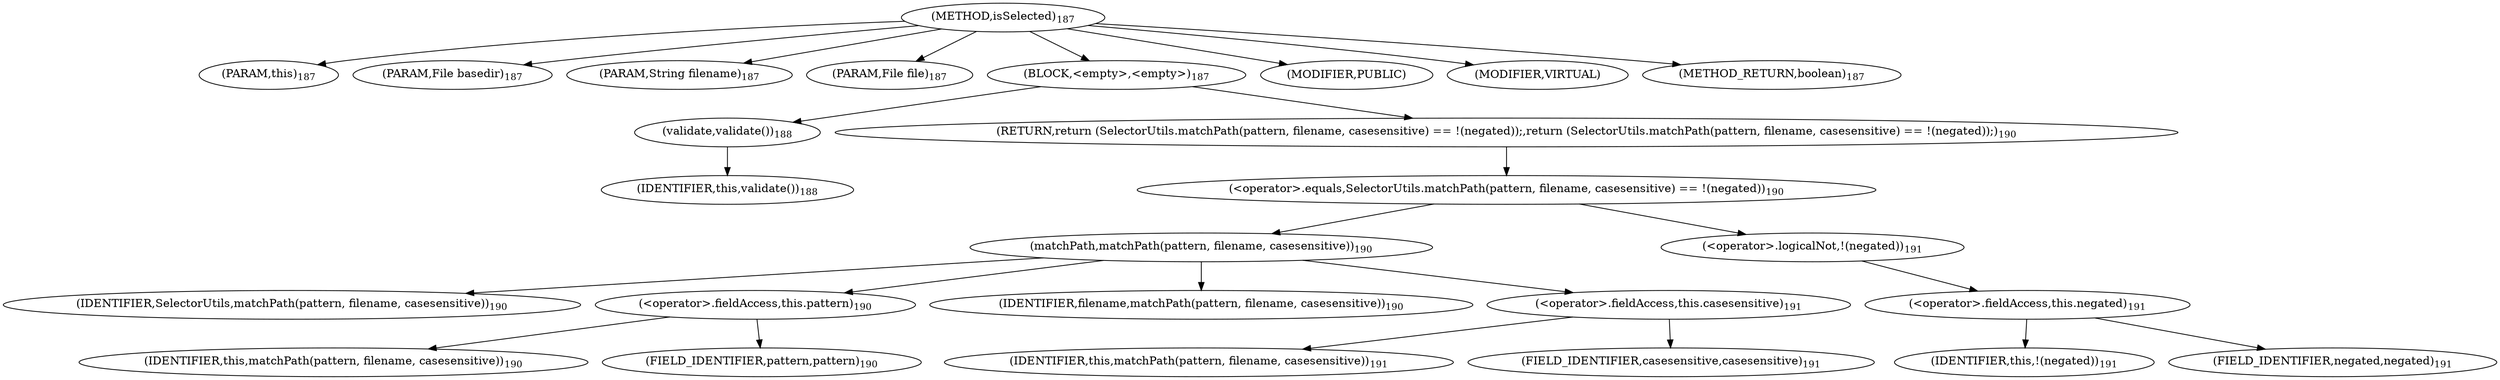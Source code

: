 digraph "isSelected" {  
"268" [label = <(METHOD,isSelected)<SUB>187</SUB>> ]
"19" [label = <(PARAM,this)<SUB>187</SUB>> ]
"269" [label = <(PARAM,File basedir)<SUB>187</SUB>> ]
"270" [label = <(PARAM,String filename)<SUB>187</SUB>> ]
"271" [label = <(PARAM,File file)<SUB>187</SUB>> ]
"272" [label = <(BLOCK,&lt;empty&gt;,&lt;empty&gt;)<SUB>187</SUB>> ]
"273" [label = <(validate,validate())<SUB>188</SUB>> ]
"18" [label = <(IDENTIFIER,this,validate())<SUB>188</SUB>> ]
"274" [label = <(RETURN,return (SelectorUtils.matchPath(pattern, filename, casesensitive) == !(negated));,return (SelectorUtils.matchPath(pattern, filename, casesensitive) == !(negated));)<SUB>190</SUB>> ]
"275" [label = <(&lt;operator&gt;.equals,SelectorUtils.matchPath(pattern, filename, casesensitive) == !(negated))<SUB>190</SUB>> ]
"276" [label = <(matchPath,matchPath(pattern, filename, casesensitive))<SUB>190</SUB>> ]
"277" [label = <(IDENTIFIER,SelectorUtils,matchPath(pattern, filename, casesensitive))<SUB>190</SUB>> ]
"278" [label = <(&lt;operator&gt;.fieldAccess,this.pattern)<SUB>190</SUB>> ]
"279" [label = <(IDENTIFIER,this,matchPath(pattern, filename, casesensitive))<SUB>190</SUB>> ]
"280" [label = <(FIELD_IDENTIFIER,pattern,pattern)<SUB>190</SUB>> ]
"281" [label = <(IDENTIFIER,filename,matchPath(pattern, filename, casesensitive))<SUB>190</SUB>> ]
"282" [label = <(&lt;operator&gt;.fieldAccess,this.casesensitive)<SUB>191</SUB>> ]
"283" [label = <(IDENTIFIER,this,matchPath(pattern, filename, casesensitive))<SUB>191</SUB>> ]
"284" [label = <(FIELD_IDENTIFIER,casesensitive,casesensitive)<SUB>191</SUB>> ]
"285" [label = <(&lt;operator&gt;.logicalNot,!(negated))<SUB>191</SUB>> ]
"286" [label = <(&lt;operator&gt;.fieldAccess,this.negated)<SUB>191</SUB>> ]
"287" [label = <(IDENTIFIER,this,!(negated))<SUB>191</SUB>> ]
"288" [label = <(FIELD_IDENTIFIER,negated,negated)<SUB>191</SUB>> ]
"289" [label = <(MODIFIER,PUBLIC)> ]
"290" [label = <(MODIFIER,VIRTUAL)> ]
"291" [label = <(METHOD_RETURN,boolean)<SUB>187</SUB>> ]
  "268" -> "19" 
  "268" -> "269" 
  "268" -> "270" 
  "268" -> "271" 
  "268" -> "272" 
  "268" -> "289" 
  "268" -> "290" 
  "268" -> "291" 
  "272" -> "273" 
  "272" -> "274" 
  "273" -> "18" 
  "274" -> "275" 
  "275" -> "276" 
  "275" -> "285" 
  "276" -> "277" 
  "276" -> "278" 
  "276" -> "281" 
  "276" -> "282" 
  "278" -> "279" 
  "278" -> "280" 
  "282" -> "283" 
  "282" -> "284" 
  "285" -> "286" 
  "286" -> "287" 
  "286" -> "288" 
}
